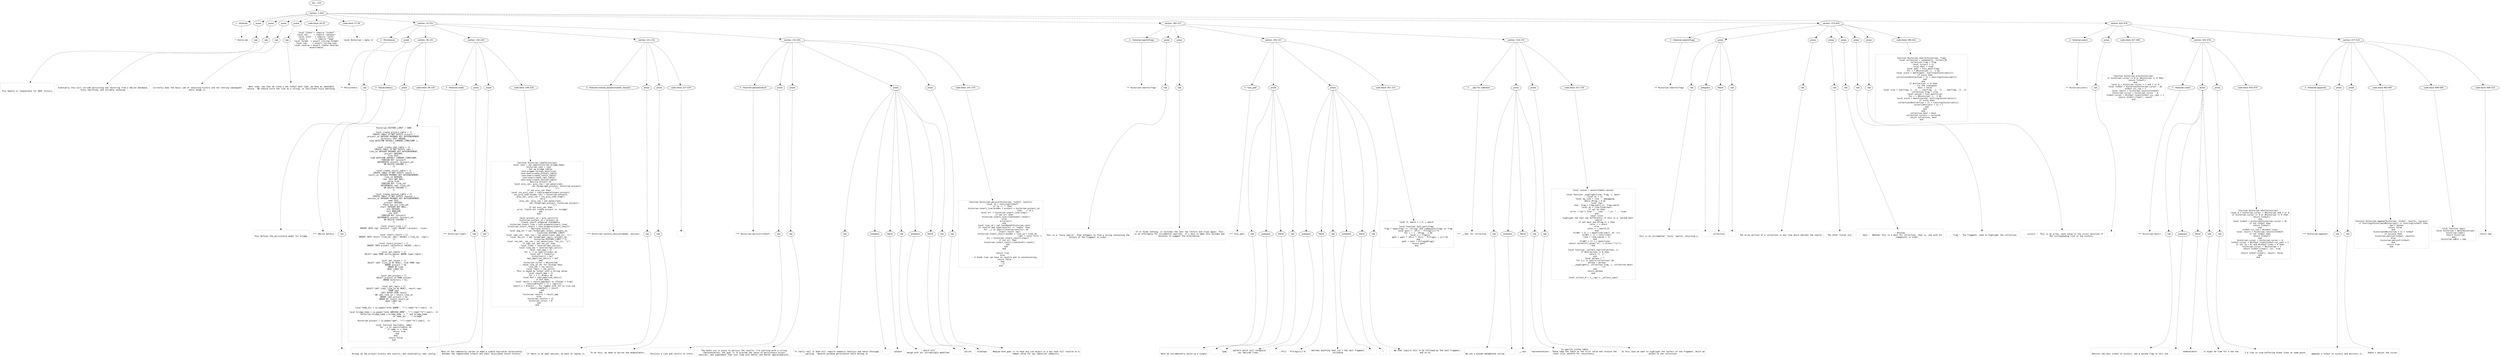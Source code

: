 digraph lpegNode {

node [fontname=Helvetica]
edge [style=dashed]

doc_0 [label="doc - 510"]


doc_0 -> { section_1}
{rank=same; section_1}

section_1 [label="section: 1-424"]


// END RANK doc_0

section_1 -> { header_2 prose_3 prose_4 prose_5 prose_6 codeblock_7 codeblock_8 section_9 section_10 section_11 section_12}
{rank=same; header_2 prose_3 prose_4 prose_5 prose_6 codeblock_7 codeblock_8 section_9 section_10 section_11 section_12}

header_2 [label="1 : Historian"]

prose_3 [label="prose"]

prose_4 [label="prose"]

prose_5 [label="prose"]

prose_6 [label="prose"]

codeblock_7 [label="code block 16-25"]

codeblock_8 [label="code block 27-29"]

section_9 [label="section: 32-231"]

section_10 [label="section: 282-317"]

section_11 [label="section: 373-424"]

section_12 [label="section: 425-476"]


// END RANK section_1

header_2 -> leaf_13
leaf_13  [color=Gray,shape=rectangle,fontname=Inconsolata,label="* Historian"]
// END RANK header_2

prose_3 -> { raw_14}
{rank=same; raw_14}

raw_14 [label="raw"]


// END RANK prose_3

raw_14 -> leaf_15
leaf_15  [color=Gray,shape=rectangle,fontname=Inconsolata,label="


This module is responsible for REPL history.
"]
// END RANK raw_14

prose_4 -> { raw_16}
{rank=same; raw_16}

raw_16 [label="raw"]


// END RANK prose_4

raw_16 -> leaf_17
leaf_17  [color=Gray,shape=rectangle,fontname=Inconsolata,label="
Eventually this will include persisting and restoring from a SQLite database,
fuzzy searching, and variable cacheing.
"]
// END RANK raw_16

prose_5 -> { raw_18}
{rank=same; raw_18}

raw_18 [label="raw"]


// END RANK prose_5

raw_18 -> leaf_19
leaf_19  [color=Gray,shape=rectangle,fontname=Inconsolata,label="
Currently does the basic job of retaining history and not letting subsequent
edits munge it.
"]
// END RANK raw_18

prose_6 -> { raw_20}
{rank=same; raw_20}

raw_20 [label="raw"]


// END RANK prose_6

raw_20 -> leaf_21
leaf_21  [color=Gray,shape=rectangle,fontname=Inconsolata,label="
Next step: now that we clone a new txtbuf each time, we have an immutable
record.  We should store the line as a string, to facilitate fuzzy matching.

"]
// END RANK raw_20

codeblock_7 -> leaf_22
leaf_22  [color=Gray,shape=rectangle,fontname=Inconsolata,label="local Txtbuf = require \"txtbuf\"
local sql     = require \"sqlayer\"
local color   = require \"color\"
local L       = require \"lpeg\"
local format  = assert (string.format)
local sub     = assert (string.sub)
local reverse = assert (table.reverse)
assert(meta)"]
// END RANK codeblock_7

codeblock_8 -> leaf_23
leaf_23  [color=Gray,shape=rectangle,fontname=Inconsolata,label="local Historian = meta {}"]
// END RANK codeblock_8

section_9 -> { header_24 prose_25 section_26 section_27 section_28 section_29}
{rank=same; header_24 prose_25 section_26 section_27 section_28 section_29}

header_24 [label="2 : Persistence"]

prose_25 [label="prose"]

section_26 [label="section: 36-141"]

section_27 [label="section: 142-220"]

section_28 [label="section: 221-231"]

section_29 [label="section: 232-281"]


// END RANK section_9

header_24 -> leaf_30
leaf_30  [color=Gray,shape=rectangle,fontname=Inconsolata,label="** Persistence"]
// END RANK header_24

prose_25 -> { raw_31}
{rank=same; raw_31}

raw_31 [label="raw"]


// END RANK prose_25

raw_31 -> leaf_32
leaf_32  [color=Gray,shape=rectangle,fontname=Inconsolata,label="

This defines the persistence model for bridge.
"]
// END RANK raw_31

section_26 -> { header_33 prose_34 codeblock_35}
{rank=same; header_33 prose_34 codeblock_35}

header_33 [label="3 : SQLite battery"]

prose_34 [label="prose"]

codeblock_35 [label="code block 38-139"]


// END RANK section_26

header_33 -> leaf_36
leaf_36  [color=Gray,shape=rectangle,fontname=Inconsolata,label="*** SQLite battery"]
// END RANK header_33

prose_34 -> { raw_37}
{rank=same; raw_37}

raw_37 [label="raw"]


// END RANK prose_34

raw_37 -> leaf_38
leaf_38  [color=Gray,shape=rectangle,fontname=Inconsolata,label="
"]
// END RANK raw_37

codeblock_35 -> leaf_39
leaf_39  [color=Gray,shape=rectangle,fontname=Inconsolata,label="Historian.HISTORY_LIMIT = 1000

local create_project_table = [[
CREATE TABLE IF NOT EXISTS project (
project_id INTEGER PRIMARY KEY AUTOINCREMENT,
directory TEXT UNIQUE,
time DATETIME DEFAULT CURRENT_TIMESTAMP );
]]

local create_repl_table = [[
CREATE TABLE IF NOT EXISTS repl (
line_id INTEGER PRIMARY KEY AUTOINCREMENT,
project INTEGER,
line TEXT,
time DATETIME DEFAULT CURRENT_TIMESTAMP,
FOREIGN KEY (project)
   REFERENCES project (project_id)
   ON DELETE CASCADE );
]]

local create_result_table = [[
CREATE TABLE IF NOT EXISTS result (
result_id INTEGER PRIMARY KEY AUTOINCREMENT,
line_id INTEGER,
repr text NOT NULL,
value blob,
FOREIGN KEY (line_id)
   REFERENCES repl (line_id)
   ON DELETE CASCADE );
]]

local create_session_table = [[
CREATE TABLE IF NOT EXISTS session (
session_id INTEGER PRIMARY KEY AUTOINCREMENT,
name TEXT,
project INTEGER,
-- These two are line_ids
start INTEGER NOT NULL,
end INTEGER,
test BOOLEAN,
sha TEXT,
FOREIGN KEY (project)
   REFERENCES project (project_id)
   ON DELETE CASCADE );
]]

local insert_line = [[
INSERT INTO repl (project, line) VALUES (:project, :line);
]]

local insert_result = [[
INSERT INTO result (line_id, repr) VALUES (:line_id, :repr);
]]

local insert_project = [[
INSERT INTO project (directory) VALUES (:dir);
]]

local get_tables = [[
SELECT name FROM sqlite_master WHERE type='table';
]]

local get_recent = [[
SELECT CAST (line_id AS REAL), line FROM repl
   WHERE project = %d
   ORDER BY time
   DESC LIMIT %d;
]]

local get_project = [[
SELECT project_id FROM project
   WHERE directory = %s;
]]

local get_reprs = [[
SELECT CAST (repl.line_id AS REAL), result.repr
FROM repl
LEFT OUTER JOIN result
ON repl.line_id = result.line_id
WHERE repl.project = %d
ORDER BY result.result_id
DESC LIMIT %d;
]]

local home_dir = io.popen(\"echo $HOME\", \"r\"):read(\"*a\"):sub(1, -2)

local bridge_home = io.popen(\"echo $BRIDGE_HOME\", \"r\"):read(\"*a\"):sub(1, -2)
Historian.bridge_home = bridge_home ~= \"\" and bridge_home
                        or home_dir .. \"/.bridge\"

Historian.project = io.popen(\"pwd\", \"r\"):read(\"*a\"):sub(1, -2)

local function has(table, name)
   for _,v in ipairs(table) do
      if name == v then
         return true
      end
   end
   return false
end"]
// END RANK codeblock_35

section_27 -> { header_40 prose_41 prose_42 codeblock_43}
{rank=same; header_40 prose_41 prose_42 codeblock_43}

header_40 [label="3 : Historian:load()"]

prose_41 [label="prose"]

prose_42 [label="prose"]

codeblock_43 [label="code block 149-218"]


// END RANK section_27

header_40 -> leaf_44
leaf_44  [color=Gray,shape=rectangle,fontname=Inconsolata,label="*** Historian:load()"]
// END RANK header_40

prose_41 -> { raw_45}
{rank=same; raw_45}

raw_45 [label="raw"]


// END RANK prose_41

raw_45 -> leaf_46
leaf_46  [color=Gray,shape=rectangle,fontname=Inconsolata,label="

Brings up the project history and results, and (eventually) user config.
"]
// END RANK raw_45

prose_42 -> { raw_47}
{rank=same; raw_47}

raw_47 [label="raw"]


// END RANK prose_42

raw_47 -> leaf_48
leaf_48  [color=Gray,shape=rectangle,fontname=Inconsolata,label="
Most of the complexity serves to make a simple key/value relationship
between the regenerated txtbufs and their associated result history.
"]
// END RANK raw_47

codeblock_43 -> leaf_49
leaf_49  [color=Gray,shape=rectangle,fontname=Inconsolata,label="function Historian.load(historian)
   local conn = sql.open(historian.bridge_home)
   historian.conn = conn
   -- Set up bridge tables
   conn.pragma.foreign_keys(true)
   conn:exec(create_project_table)
   conn:exec(create_result_table)
   conn:exec(create_repl_table)
   conn:exec(create_session_table)
   -- Retrive project id
   local proj_val, proj_row = sql.pexec(conn,
                                  sql.format(get_project, historian.project),
                                  \"i\")
   if not proj_val then
      local ins_proj_stmt = conn:prepare(insert_project)
      ins_proj_stmt:bindkv {dir = historian.project}
      proj_val, proj_row = ins_proj_stmt:step()
      -- retry
      proj_val, proj_row = sql.pexec(conn,
                              sql.format(get_project, historian.project),
                              \"i\")
      if not proj_val then
         error \"Could not create project in .bridge\"
      end
   end

   local project_id = proj_val[1][1]
   historian.project_id = project_id
   -- Create insert prepared statements
   historian.insert_line = conn:prepare(insert_line)
   historian.insert_result = conn:prepare(insert_result)
   -- Retrieve history
   local pop_str = sql.format(get_recent, project_id,
                        historian.HISTORY_LIMIT)
   local repl_val, repl_row = sql.pexec(conn, pop_str, \"i\")
   local res_str = sql.format(get_reprs, project_id,
                       historian.HISTORY_LIMIT * 2)
   local res_val, res_row = sql.pexec(conn, res_str, \"i\")
   if repl_val and res_val then
      local lines = reverse(repl_val[2])
      local line_ids = reverse(repl_val[1])
      local repl_map = {}
      for i, v in ipairs(lines) do
         local buf = Txtbuf(v)
         historian[i] = buf
         repl_map[line_ids[i]] = buf
      end
      historian.cursor = #historian
      -- reuse line_id var for foreign keys
      line_ids = res_val[1]
      local reprs = res_val[2]
      -- This is keyed by txtbuf with a string value.
      local result_map = {}
      for i = 1, #reprs do
         local buf = repl_map[line_ids[i]]
         if buf then
            local result = result_map[buf] or {frozen = true}
            result[#result + 1] = reprs[i]
            result.n = #result -- for compat with nil in live use
            result_map[buf] = result
         end
      end
      historian.results = result_map
   else
      historian.results = {}
      historian.cursor = 0
   end
end"]
// END RANK codeblock_43

section_28 -> { header_50 prose_51 prose_52 codeblock_53}
{rank=same; header_50 prose_51 prose_52 codeblock_53}

header_50 [label="3 : Historian:restore_session(modeS, session)"]

prose_51 [label="prose"]

prose_52 [label="prose"]

codeblock_53 [label="code block 227-229"]


// END RANK section_28

header_50 -> leaf_54
leaf_54  [color=Gray,shape=rectangle,fontname=Inconsolata,label="*** Historian:restore_session(modeS, session)"]
// END RANK header_50

prose_51 -> { raw_55}
{rank=same; raw_55}

raw_55 [label="raw"]


// END RANK prose_51

raw_55 -> leaf_56
leaf_56  [color=Gray,shape=rectangle,fontname=Inconsolata,label="

If there is an open session, we want to replay it.
"]
// END RANK raw_55

prose_52 -> { raw_57}
{rank=same; raw_57}

raw_57 [label="raw"]


// END RANK prose_52

raw_57 -> leaf_58
leaf_58  [color=Gray,shape=rectangle,fontname=Inconsolata,label="
To do this, we need to borrow the modeselektor.
"]
// END RANK raw_57

codeblock_53 -> leaf_59
leaf_59  [color=Gray,shape=rectangle,fontname=Inconsolata,label=""]
// END RANK codeblock_53

section_29 -> { header_60 prose_61 prose_62 prose_63 prose_64 codeblock_65}
{rank=same; header_60 prose_61 prose_62 prose_63 prose_64 codeblock_65}

header_60 [label="3 : Historian:persist(txtbuf)"]

prose_61 [label="prose"]

prose_62 [label="prose"]

prose_63 [label="prose"]

prose_64 [label="prose"]

codeblock_65 [label="code block 247-279"]


// END RANK section_29

header_60 -> leaf_66
leaf_66  [color=Gray,shape=rectangle,fontname=Inconsolata,label="*** Historian:persist(txtbuf)"]
// END RANK header_60

prose_61 -> { raw_67}
{rank=same; raw_67}

raw_67 [label="raw"]


// END RANK prose_61

raw_67 -> leaf_68
leaf_68  [color=Gray,shape=rectangle,fontname=Inconsolata,label="

Persists a line and results to store.
"]
// END RANK raw_67

prose_62 -> { raw_69}
{rank=same; raw_69}

raw_69 [label="raw"]


// END RANK prose_62

raw_69 -> leaf_70
leaf_70  [color=Gray,shape=rectangle,fontname=Inconsolata,label="
The hooks are in place to persist the results. I'm starting with a string
representation; the goal is to provide the sense of persistence across
sessions, and supplement that over time with better and better approximations.
"]
// END RANK raw_69

prose_63 -> { raw_71 prespace_72 literal_73 raw_74 prespace_75 literal_76 raw_77}
{rank=same; raw_71 prespace_72 literal_73 raw_74 prespace_75 literal_76 raw_77}

raw_71 [label="raw"]

prespace_72 [label="prespace"]

literal_73 [label="literal"]

raw_74 [label="raw"]

prespace_75 [label="prespace"]

literal_76 [label="literal"]

raw_77 [label="raw"]


// END RANK prose_63

raw_71 -> leaf_78
leaf_78  [color=Gray,shape=rectangle,fontname=Inconsolata,label="
To really nail it down will require semantic analysis and hence thorough
parsing.  General-purpose persistence tools belong in"]
// END RANK raw_71

prespace_72 -> leaf_79
leaf_79  [color=Gray,shape=rectangle,fontname=Inconsolata,label=" "]
// END RANK prespace_72

literal_73 -> leaf_80
leaf_80  [color=Gray,shape=rectangle,fontname=Inconsolata,label="sqlayer"]
// END RANK literal_73

raw_74 -> leaf_81
leaf_81  [color=Gray,shape=rectangle,fontname=Inconsolata,label=", which will
merge with our increasingly-modified"]
// END RANK raw_74

prespace_75 -> leaf_82
leaf_82  [color=Gray,shape=rectangle,fontname=Inconsolata,label=" "]
// END RANK prespace_75

literal_76 -> leaf_83
leaf_83  [color=Gray,shape=rectangle,fontname=Inconsolata,label="sqlite"]
// END RANK literal_76

raw_77 -> leaf_84
leaf_84  [color=Gray,shape=rectangle,fontname=Inconsolata,label=" bindings.
"]
// END RANK raw_77

prose_64 -> { raw_85}
{rank=same; raw_85}

raw_85 [label="raw"]


// END RANK prose_64

raw_85 -> leaf_86
leaf_86  [color=Gray,shape=rectangle,fontname=Inconsolata,label="
Medium-term goal is to hash any Lua object in a way that will resolve to a
common value for any identical semantics.
"]
// END RANK raw_85

codeblock_65 -> leaf_87
leaf_87  [color=Gray,shape=rectangle,fontname=Inconsolata,label="function Historian.persist(historian, txtbuf, results)
   local lb = tostring(txtbuf)
   if lb ~= \"\" then
      historian.insert_line:bindkv { project = historian.project_id,
                                          line    = lb }
      local err = historian.insert_line:step()
      if not err then
         historian.insert_line:clearbind():reset()
      else
         error(err)
      end
      local line_id = sql.lastRowId(historian.conn)
      if results and type(results) == \"table\" then
         for _,v in ipairs(reverse(results)) do
            -- insert result repr
            historian.insert_result:bindkv { line_id = line_id,
                                                  repr = color.ts(v) }
            err = historian.insert_result:step()
            if not err then
               historian.insert_result:clearbind():reset()
            end
         end
      end

   return true
   else
      -- A blank line can have no results and is uninteresting.
      return false
   end
   --]]
end"]
// END RANK codeblock_65

section_10 -> { header_88 prose_89 prose_90 section_91 section_92}
{rank=same; header_88 prose_89 prose_90 section_91 section_92}

header_88 [label="2 : Historian:search(frag)"]

prose_89 [label="prose"]

prose_90 [label="prose"]

section_91 [label="section: 292-317"]

section_92 [label="section: 318-372"]


// END RANK section_10

header_88 -> leaf_93
leaf_93  [color=Gray,shape=rectangle,fontname=Inconsolata,label="** Historian:search(frag)"]
// END RANK header_88

prose_89 -> { raw_94}
{rank=same; raw_94}

raw_94 [label="raw"]


// END RANK prose_89

raw_94 -> leaf_95
leaf_95  [color=Gray,shape=rectangle,fontname=Inconsolata,label="

This is a 'fuzzy search', that attempts to find a string containing the
letters of the fragment in order.
"]
// END RANK raw_94

prose_90 -> { raw_96}
{rank=same; raw_96}

raw_96 [label="raw"]


// END RANK prose_90

raw_96 -> leaf_97
leaf_97  [color=Gray,shape=rectangle,fontname=Inconsolata,label="
If it finds nothing, it switches the last two letters and tries again. This
is an affordance for incremental searches, it's easy to make this mistake and
harmless to suggest the alternative.

"]
// END RANK raw_96

section_91 -> { header_98 prose_99 prose_100 codeblock_101}
{rank=same; header_98 prose_99 prose_100 codeblock_101}

header_98 [label="3 : fuss_patt"]

prose_99 [label="prose"]

prose_100 [label="prose"]

codeblock_101 [label="code block 301-315"]


// END RANK section_91

header_98 -> leaf_102
leaf_102  [color=Gray,shape=rectangle,fontname=Inconsolata,label="*** fuss_patt"]
// END RANK header_98

prose_99 -> { raw_103 prespace_104 literal_105 raw_106}
{rank=same; raw_103 prespace_104 literal_105 raw_106}

raw_103 [label="raw"]

prespace_104 [label="prespace"]

literal_105 [label="literal"]

raw_106 [label="raw"]


// END RANK prose_99

raw_103 -> leaf_107
leaf_107  [color=Gray,shape=rectangle,fontname=Inconsolata,label="

Here we incrementally build up a single"]
// END RANK raw_103

prespace_104 -> leaf_108
leaf_108  [color=Gray,shape=rectangle,fontname=Inconsolata,label=" "]
// END RANK prespace_104

literal_105 -> leaf_109
leaf_109  [color=Gray,shape=rectangle,fontname=Inconsolata,label="lpeg"]
// END RANK literal_105

raw_106 -> leaf_110
leaf_110  [color=Gray,shape=rectangle,fontname=Inconsolata,label=" pattern which will recognize
our desired lines.
"]
// END RANK raw_106

prose_100 -> { prespace_111 literal_112 raw_113 prespace_114 literal_115 raw_116}
{rank=same; prespace_111 literal_112 raw_113 prespace_114 literal_115 raw_116}

prespace_111 [label="prespace"]

literal_112 [label="literal"]

raw_113 [label="raw"]

prespace_114 [label="prespace"]

literal_115 [label="literal"]

raw_116 [label="raw"]


// END RANK prose_100

prespace_111 -> leaf_117
leaf_117  [color=Gray,shape=rectangle,fontname=Inconsolata,label=""]
// END RANK prespace_111

literal_112 -> leaf_118
leaf_118  [color=Gray,shape=rectangle,fontname=Inconsolata,label="(P(1) - P(frag[n]))^0"]
// END RANK literal_112

raw_113 -> leaf_119
leaf_119  [color=Gray,shape=rectangle,fontname=Inconsolata,label=" matches anything that isn't the next fragment,
including"]
// END RANK raw_113

prespace_114 -> leaf_120
leaf_120  [color=Gray,shape=rectangle,fontname=Inconsolata,label=" "]
// END RANK prespace_114

literal_115 -> leaf_121
leaf_121  [color=Gray,shape=rectangle,fontname=Inconsolata,label="\"\""]
// END RANK literal_115

raw_116 -> leaf_122
leaf_122  [color=Gray,shape=rectangle,fontname=Inconsolata,label=".  We then require this to be followed by the next fragment,
and so on.
"]
// END RANK raw_116

codeblock_101 -> leaf_123
leaf_123  [color=Gray,shape=rectangle,fontname=Inconsolata,label="local P, match = L.P, L.match

local function fuzz_patt(frag)
   frag = type(frag) == \"string\" and codepoints(frag) or frag
   local patt =  (P(1) - P(frag[1]))^0
   for i = 1 , #frag - 1 do
      local v = frag[i]
      patt = patt * (P(v) * (P(1) - P(frag[i + 1]))^0)
   end
   patt = patt * P(frag[#frag])
   return patt
end
"]
// END RANK codeblock_101

section_92 -> { header_124 prose_125 prose_126 codeblock_127}
{rank=same; header_124 prose_125 prose_126 codeblock_127}

header_124 [label="3 : __repr for collection"]

prose_125 [label="prose"]

prose_126 [label="prose"]

codeblock_127 [label="code block 327-370"]


// END RANK section_92

header_124 -> leaf_128
leaf_128  [color=Gray,shape=rectangle,fontname=Inconsolata,label="*** __repr for collection"]
// END RANK header_124

prose_125 -> { raw_129 prespace_130 literal_131 raw_132}
{rank=same; raw_129 prespace_130 literal_131 raw_132}

raw_129 [label="raw"]

prespace_130 [label="prespace"]

literal_131 [label="literal"]

raw_132 [label="raw"]


// END RANK prose_125

raw_129 -> leaf_133
leaf_133  [color=Gray,shape=rectangle,fontname=Inconsolata,label="

We use a pseudo-metamethod called"]
// END RANK raw_129

prespace_130 -> leaf_134
leaf_134  [color=Gray,shape=rectangle,fontname=Inconsolata,label=" "]
// END RANK prespace_130

literal_131 -> leaf_135
leaf_135  [color=Gray,shape=rectangle,fontname=Inconsolata,label="__repr"]
// END RANK literal_131

raw_132 -> leaf_136
leaf_136  [color=Gray,shape=rectangle,fontname=Inconsolata,label=" to specify custom table
representations.  These take the table as the first value and receive the
local color palette for consistency.
"]
// END RANK raw_132

prose_126 -> { raw_137}
{rank=same; raw_137}

raw_137 [label="raw"]


// END RANK prose_126

raw_137 -> leaf_138
leaf_138  [color=Gray,shape=rectangle,fontname=Inconsolata,label="
In this case we want to highlight the letters of the fragment, which we
attach to the collection.
"]
// END RANK raw_137

codeblock_127 -> leaf_139
leaf_139  [color=Gray,shape=rectangle,fontname=Inconsolata,label="local concat = assert(table.concat)

local function _highlight(line, frag, c, best)
   local hl = {}
   local og_line = line -- debugging
   while #frag > 0 do
      local char
      char, frag = frag:sub(1,1), frag:sub(2)
      local at = line:find(char)
      if not at then
         error (\"can't find \" .. char .. \" in: \" .. line)
      end
      local color
      -- highlight the last two differently if this is a 'second best'
      -- search
      if not best and #frag <= 1 then
         color = c.alert
      else
         color = c.search_hl
      end
      hl[#hl + 1] = c.base(line:sub(1, at -1))
      hl[#hl + 1] = color(char)
      line = line:sub(at + 1)
   end
   hl[#hl + 1] = c.base(line)
   return concat(hl):gsub(\"\\n\", c.stresc(\"\\\\n\"))
end

local function _collect_repr(collection, c)
   if #collection == 0 then
      return \"{  }\"
   end
   local phrase = \"\"
   for i,v in ipairs(collection) do
      phrase = phrase
               .. _highlight(v, collection.frag, c, collection.best)
               .. \"\\n\"
   end
   return phrase
end

local collect_M = {__repr = _collect_repr}"]
// END RANK codeblock_127

section_11 -> { header_140 prose_141 prose_142 prose_143 prose_144 prose_145 prose_146 codeblock_147}
{rank=same; header_140 prose_141 prose_142 prose_143 prose_144 prose_145 prose_146 codeblock_147}

header_140 [label="2 : Historian:search(frag)"]

prose_141 [label="prose"]

prose_142 [label="prose"]

prose_143 [label="prose"]

prose_144 [label="prose"]

prose_145 [label="prose"]

prose_146 [label="prose"]

codeblock_147 [label="code block 390-422"]


// END RANK section_11

header_140 -> leaf_148
leaf_148  [color=Gray,shape=rectangle,fontname=Inconsolata,label="** Historian:search(frag)"]
// END RANK header_140

prose_141 -> { raw_149 prespace_150 literal_151 raw_152}
{rank=same; raw_149 prespace_150 literal_151 raw_152}

raw_149 [label="raw"]

prespace_150 [label="prespace"]

literal_151 [label="literal"]

raw_152 [label="raw"]


// END RANK prose_141

raw_149 -> leaf_153
leaf_153  [color=Gray,shape=rectangle,fontname=Inconsolata,label="

This is an incremental 'fuzzy' search, returning a"]
// END RANK raw_149

prespace_150 -> leaf_154
leaf_154  [color=Gray,shape=rectangle,fontname=Inconsolata,label=" "]
// END RANK prespace_150

literal_151 -> leaf_155
leaf_155  [color=Gray,shape=rectangle,fontname=Inconsolata,label="collection"]
// END RANK literal_151

raw_152 -> leaf_156
leaf_156  [color=Gray,shape=rectangle,fontname=Inconsolata,label=".
"]
// END RANK raw_152

prose_142 -> { raw_157}
{rank=same; raw_157}

raw_157 [label="raw"]


// END RANK prose_142

raw_157 -> leaf_158
leaf_158  [color=Gray,shape=rectangle,fontname=Inconsolata,label="
The array portion of a collection is any line which matches the search.
"]
// END RANK raw_157

prose_143 -> { raw_159}
{rank=same; raw_159}

raw_159 [label="raw"]


// END RANK prose_143

raw_159 -> leaf_160
leaf_160  [color=Gray,shape=rectangle,fontname=Inconsolata,label="
The other fields are:
"]
// END RANK raw_159

prose_144 -> { raw_161}
{rank=same; raw_161}

raw_161 [label="raw"]


// END RANK prose_144

raw_161 -> leaf_162
leaf_162  [color=Gray,shape=rectangle,fontname=Inconsolata,label="
- #fields
  -  best :  Whether this is a best-fit collection, that is, one with all
             codepoints in order.
"]
// END RANK raw_161

prose_145 -> { raw_163}
{rank=same; raw_163}

raw_163 [label="raw"]


// END RANK prose_145

raw_163 -> leaf_164
leaf_164  [color=Gray,shape=rectangle,fontname=Inconsolata,label="
  -  frag :  The fragment, used to highlight the collection
"]
// END RANK raw_163

prose_146 -> { raw_165}
{rank=same; raw_165}

raw_165 [label="raw"]


// END RANK prose_146

raw_165 -> leaf_166
leaf_166  [color=Gray,shape=rectangle,fontname=Inconsolata,label="
  -  cursors :  This is an array, each value is the cursor position of
                the corresponding line in the history.
"]
// END RANK raw_165

codeblock_147 -> leaf_167
leaf_167  [color=Gray,shape=rectangle,fontname=Inconsolata,label="
function Historian.search(historian, frag)
   local collection = setmeta({}, collect_M)
   collection.frag = frag
   local cursors = {}
   local best = true
   local patt = fuzz_patt(frag)
   for i = #historian, 1, -1 do
      local score = match(patt, tostring(historian[i]))
      if score then
         collection[#collection + 1] = tostring(historian[i])
      end
   end
   if #collection == 0 then
      -- try the transpose
      best = false
      local slip = sub(frag, 1, -3) .. sub(frag, -1, -1) .. sub(frag, -2, -2)
      collection.frag = slip
      local second = fuzz_patt(slip)
      for i = #historian, 1, -1 do
         local score = match(second, tostring(historian[i]))
         if score then
            collection[#collection + 1] = tostring(historian[i])
            cursors[#cursors + 1] = i
         end
      end
   end
   collection.best = best
   collection.cursors = cursorsß
   return collection, best
end"]
// END RANK codeblock_147

section_12 -> { header_168 prose_169 codeblock_170 section_171 section_172}
{rank=same; header_168 prose_169 codeblock_170 section_171 section_172}

header_168 [label="2 : Historian:prev()"]

prose_169 [label="prose"]

codeblock_170 [label="code block 427-440"]

section_171 [label="section: 443-476"]

section_172 [label="section: 477-510"]


// END RANK section_12

header_168 -> leaf_173
leaf_173  [color=Gray,shape=rectangle,fontname=Inconsolata,label="** Historian:prev()"]
// END RANK header_168

prose_169 -> { raw_174}
{rank=same; raw_174}

raw_174 [label="raw"]


// END RANK prose_169

raw_174 -> leaf_175
leaf_175  [color=Gray,shape=rectangle,fontname=Inconsolata,label="
"]
// END RANK raw_174

codeblock_170 -> leaf_176
leaf_176  [color=Gray,shape=rectangle,fontname=Inconsolata,label="function Historian.prev(historian)
   if historian.cursor == 0 or #historian == 0 then
      return Txtbuf()
   end
   local Δ = historian.cursor > 1 and 1 or 0
   local txtbuf = historian[historian.cursor - Δ]
   txtbuf.cur_row = 1
   local result = historian.results[txtbuf]
   historian.cursor = historian.cursor - Δ
   txtbuf.cursor = #txtbuf.lines[txtbuf.cur_row] + 1
   return txtbuf:clone(), result
end"]
// END RANK codeblock_170

section_171 -> { header_177 prose_178 prose_179 codeblock_180}
{rank=same; header_177 prose_178 prose_179 codeblock_180}

header_177 [label="3 : Historian:next()"]

prose_178 [label="prose"]

prose_179 [label="prose"]

codeblock_180 [label="code block 450-474"]


// END RANK section_171

header_177 -> leaf_181
leaf_181  [color=Gray,shape=rectangle,fontname=Inconsolata,label="*** Historian:next()"]
// END RANK header_177

prose_178 -> { raw_182 prespace_183 literal_184 raw_185}
{rank=same; raw_182 prespace_183 literal_184 raw_185}

raw_182 [label="raw"]

prespace_183 [label="prespace"]

literal_184 [label="literal"]

raw_185 [label="raw"]


// END RANK prose_178

raw_182 -> leaf_186
leaf_186  [color=Gray,shape=rectangle,fontname=Inconsolata,label="

Returns the next txtbuf in history, and a second flag to tell the"]
// END RANK raw_182

prespace_183 -> leaf_187
leaf_187  [color=Gray,shape=rectangle,fontname=Inconsolata,label=""]
// END RANK prespace_183

literal_184 -> leaf_188
leaf_188  [color=Gray,shape=rectangle,fontname=Inconsolata,label="modeselektor"]
// END RANK literal_184

raw_185 -> leaf_189
leaf_189  [color=Gray,shape=rectangle,fontname=Inconsolata,label=" it might be time for a new one.
"]
// END RANK raw_185

prose_179 -> { raw_190}
{rank=same; raw_190}

raw_190 [label="raw"]


// END RANK prose_179

raw_190 -> leaf_191
leaf_191  [color=Gray,shape=rectangle,fontname=Inconsolata,label="
I'd like to stop buffering blank lines at some point.
"]
// END RANK raw_190

codeblock_180 -> leaf_192
leaf_192  [color=Gray,shape=rectangle,fontname=Inconsolata,label="function Historian.next(historian)
   local Δ = historian.cursor < #historian and 1 or 0
   if historian.cursor == 0 or #historian == 0 then
      return Txtbuf()
   end
   local txtbuf = historian[historian.cursor + Δ]
   if not txtbuf then
      return Txtbuf()
   end
   txtbuf.cur_row = #txtbuf.lines
   local result = historian.results[txtbuf]
   if not txtbuf then
      return Txtbuf()
   end
   historian.cursor = historian.cursor + Δ
   txtbuf.cursor = #txtbuf.lines[txtbuf.cur_row] + 1
   if not (Δ > 0) and #txtbuf.lines > 0 then
      historian.cursor = #historian + 1
      return txtbuf:clone(), nil, true
   else
      return txtbuf:clone(), result, false
   end
end"]
// END RANK codeblock_180

section_172 -> { header_193 prose_194 prose_195 codeblock_196 codeblock_197 codeblock_198}
{rank=same; header_193 prose_194 prose_195 codeblock_196 codeblock_197 codeblock_198}

header_193 [label="3 : Historian:append()"]

prose_194 [label="prose"]

prose_195 [label="prose"]

codeblock_196 [label="code block 483-497"]

codeblock_197 [label="code block 499-506"]

codeblock_198 [label="code block 508-510"]


// END RANK section_172

header_193 -> leaf_199
leaf_199  [color=Gray,shape=rectangle,fontname=Inconsolata,label="*** Historian:append()"]
// END RANK header_193

prose_194 -> { raw_200}
{rank=same; raw_200}

raw_200 [label="raw"]


// END RANK prose_194

raw_200 -> leaf_201
leaf_201  [color=Gray,shape=rectangle,fontname=Inconsolata,label="

Appends a txtbuf to history and persists it.
"]
// END RANK raw_200

prose_195 -> { raw_202}
{rank=same; raw_202}

raw_202 [label="raw"]


// END RANK prose_195

raw_202 -> leaf_203
leaf_203  [color=Gray,shape=rectangle,fontname=Inconsolata,label="
Doesn't adjust the cursor.
"]
// END RANK raw_202

codeblock_196 -> leaf_204
leaf_204  [color=Gray,shape=rectangle,fontname=Inconsolata,label="function Historian.append(historian, txtbuf, results, success)
   if tostring(historian[#historian]) == tostring(txtbuf) then
      -- don't bother
      return false
   end
   historian[#historian + 1] = txtbuf
   if success then
      historian:persist(txtbuf, results)
   else
      historian:persist(txtbuf)
   end
   return true
end"]
// END RANK codeblock_196

codeblock_197 -> leaf_205
leaf_205  [color=Gray,shape=rectangle,fontname=Inconsolata,label="local function new()
   local historian = meta(Historian)
   historian:load()
   return historian
end
Historian.idEst = new"]
// END RANK codeblock_197

codeblock_198 -> leaf_206
leaf_206  [color=Gray,shape=rectangle,fontname=Inconsolata,label="return new"]
// END RANK codeblock_198


}
